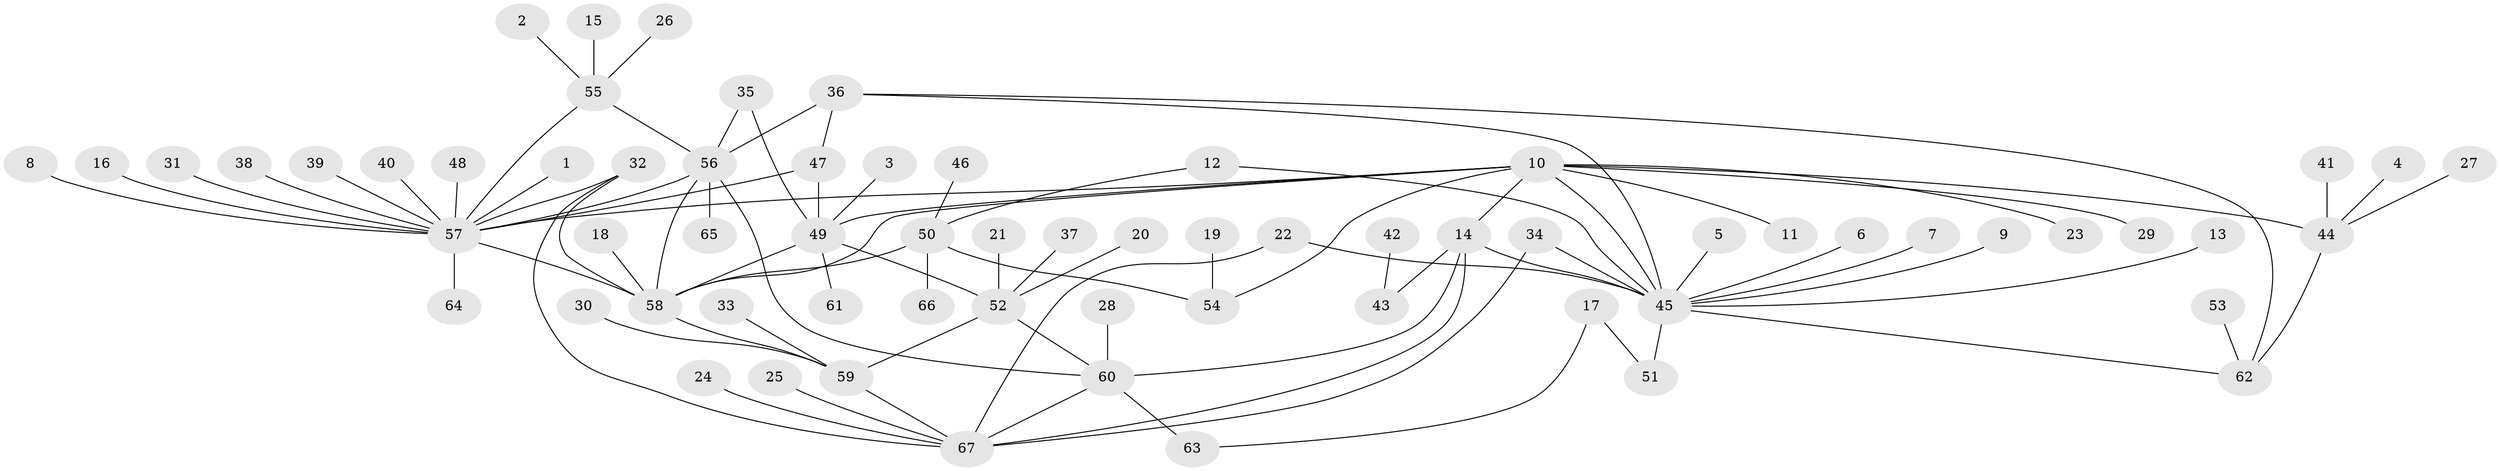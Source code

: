 // original degree distribution, {2: 0.19548872180451127, 6: 0.03759398496240601, 11: 0.007518796992481203, 18: 0.007518796992481203, 1: 0.5639097744360902, 10: 0.015037593984962405, 7: 0.015037593984962405, 8: 0.015037593984962405, 3: 0.05263157894736842, 4: 0.05263157894736842, 9: 0.007518796992481203, 5: 0.03007518796992481}
// Generated by graph-tools (version 1.1) at 2025/25/03/09/25 03:25:59]
// undirected, 67 vertices, 89 edges
graph export_dot {
graph [start="1"]
  node [color=gray90,style=filled];
  1;
  2;
  3;
  4;
  5;
  6;
  7;
  8;
  9;
  10;
  11;
  12;
  13;
  14;
  15;
  16;
  17;
  18;
  19;
  20;
  21;
  22;
  23;
  24;
  25;
  26;
  27;
  28;
  29;
  30;
  31;
  32;
  33;
  34;
  35;
  36;
  37;
  38;
  39;
  40;
  41;
  42;
  43;
  44;
  45;
  46;
  47;
  48;
  49;
  50;
  51;
  52;
  53;
  54;
  55;
  56;
  57;
  58;
  59;
  60;
  61;
  62;
  63;
  64;
  65;
  66;
  67;
  1 -- 57 [weight=1.0];
  2 -- 55 [weight=1.0];
  3 -- 49 [weight=1.0];
  4 -- 44 [weight=1.0];
  5 -- 45 [weight=1.0];
  6 -- 45 [weight=1.0];
  7 -- 45 [weight=1.0];
  8 -- 57 [weight=1.0];
  9 -- 45 [weight=1.0];
  10 -- 11 [weight=1.0];
  10 -- 14 [weight=1.0];
  10 -- 23 [weight=1.0];
  10 -- 29 [weight=1.0];
  10 -- 44 [weight=1.0];
  10 -- 45 [weight=1.0];
  10 -- 49 [weight=1.0];
  10 -- 54 [weight=1.0];
  10 -- 57 [weight=1.0];
  10 -- 58 [weight=1.0];
  12 -- 45 [weight=1.0];
  12 -- 50 [weight=1.0];
  13 -- 45 [weight=1.0];
  14 -- 43 [weight=1.0];
  14 -- 45 [weight=1.0];
  14 -- 60 [weight=1.0];
  14 -- 67 [weight=1.0];
  15 -- 55 [weight=1.0];
  16 -- 57 [weight=1.0];
  17 -- 51 [weight=1.0];
  17 -- 63 [weight=1.0];
  18 -- 58 [weight=1.0];
  19 -- 54 [weight=1.0];
  20 -- 52 [weight=1.0];
  21 -- 52 [weight=1.0];
  22 -- 45 [weight=1.0];
  22 -- 67 [weight=1.0];
  24 -- 67 [weight=1.0];
  25 -- 67 [weight=1.0];
  26 -- 55 [weight=1.0];
  27 -- 44 [weight=1.0];
  28 -- 60 [weight=1.0];
  30 -- 59 [weight=1.0];
  31 -- 57 [weight=1.0];
  32 -- 57 [weight=1.0];
  32 -- 58 [weight=1.0];
  32 -- 67 [weight=1.0];
  33 -- 59 [weight=1.0];
  34 -- 45 [weight=1.0];
  34 -- 67 [weight=1.0];
  35 -- 49 [weight=1.0];
  35 -- 56 [weight=1.0];
  36 -- 45 [weight=1.0];
  36 -- 47 [weight=1.0];
  36 -- 56 [weight=1.0];
  36 -- 62 [weight=1.0];
  37 -- 52 [weight=1.0];
  38 -- 57 [weight=1.0];
  39 -- 57 [weight=1.0];
  40 -- 57 [weight=1.0];
  41 -- 44 [weight=1.0];
  42 -- 43 [weight=1.0];
  44 -- 62 [weight=1.0];
  45 -- 51 [weight=1.0];
  45 -- 62 [weight=1.0];
  46 -- 50 [weight=1.0];
  47 -- 49 [weight=1.0];
  47 -- 57 [weight=1.0];
  48 -- 57 [weight=1.0];
  49 -- 52 [weight=1.0];
  49 -- 58 [weight=1.0];
  49 -- 61 [weight=1.0];
  50 -- 54 [weight=1.0];
  50 -- 58 [weight=1.0];
  50 -- 66 [weight=1.0];
  52 -- 59 [weight=1.0];
  52 -- 60 [weight=1.0];
  53 -- 62 [weight=1.0];
  55 -- 56 [weight=1.0];
  55 -- 57 [weight=1.0];
  56 -- 57 [weight=1.0];
  56 -- 58 [weight=1.0];
  56 -- 60 [weight=1.0];
  56 -- 65 [weight=1.0];
  57 -- 58 [weight=1.0];
  57 -- 64 [weight=1.0];
  58 -- 59 [weight=2.0];
  59 -- 67 [weight=1.0];
  60 -- 63 [weight=1.0];
  60 -- 67 [weight=1.0];
}
